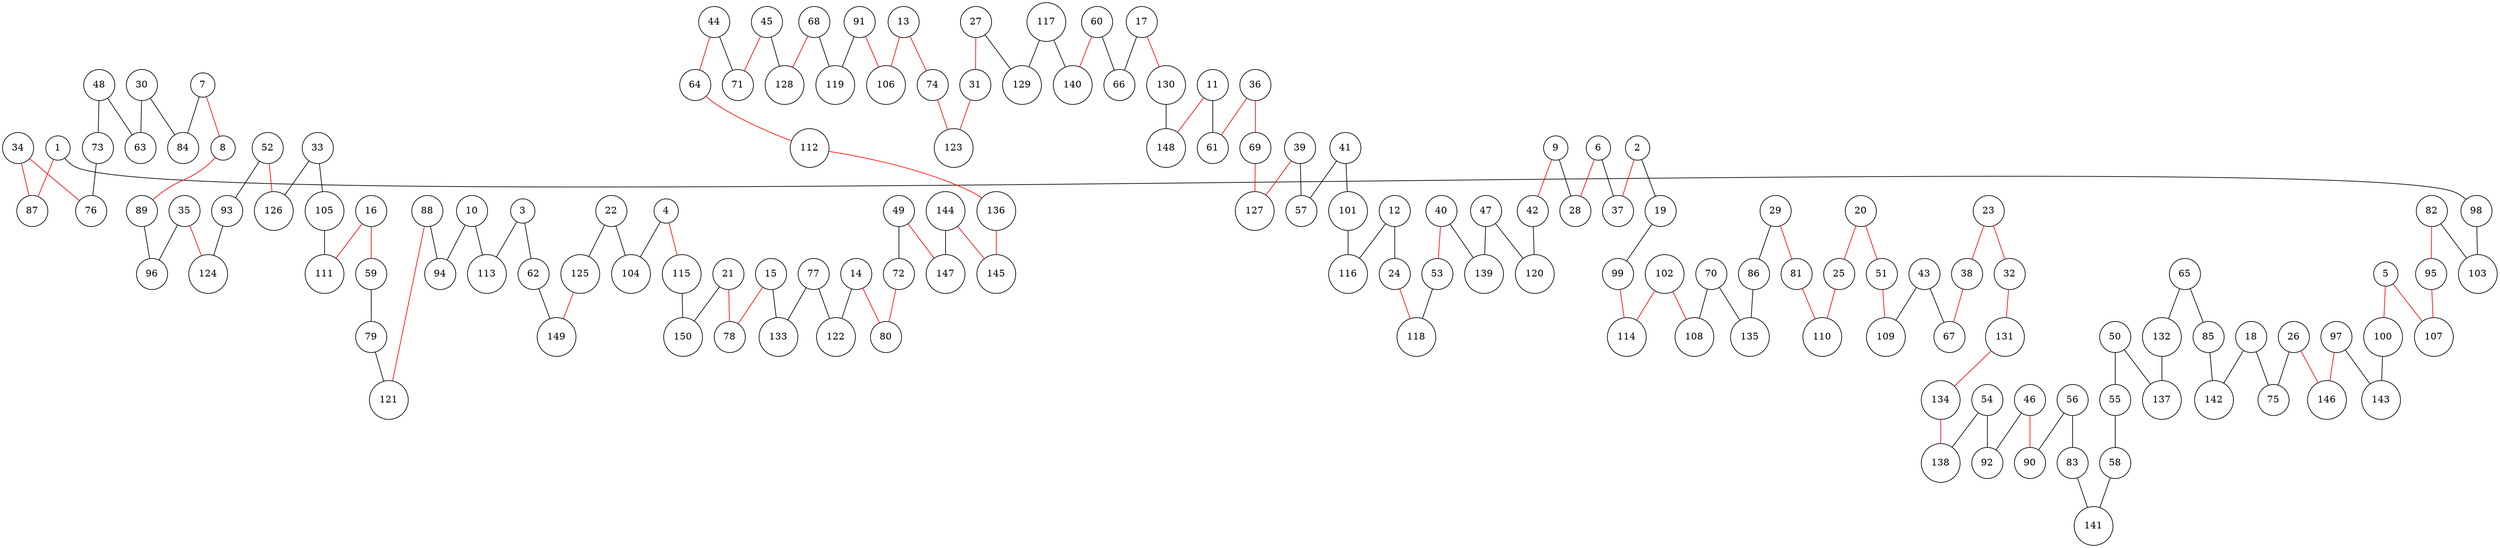 graph ch150 {
	node [shape=circle fillcolor=white]
	1 [ pos = "1.070403,15.473337!"]
	2 [ pos = "17.502303,14.132669!"]
	3 [ pos = "1.090184,10.096625!"]
	4 [ pos = "1.527918,3.759195!"]
	5 [ pos = "4.090149,18.061076!"]
	6 [ pos = "19.725748,13.395577!"]
	7 [ pos = "3.223497,15.136220!"]
	8 [ pos = "4.045175,14.432919!"]
	9 [ pos = "18.899667,12.749494!"]
	10 [ pos = "2.824434,10.995623!"]
	11 [ pos = "19.938547,5.157585!"]
	12 [ pos = "15.338401,8.211936!"]
	13 [ pos = "5.500969,0.584369!"]
	14 [ pos = "8.084956,6.570059!"]
	15 [ pos = "6.885267,8.048578!"]
	16 [ pos = "7.059753,9.219271!"]
	17 [ pos = "18.576023,1.782125!"]
	18 [ pos = "10.091405,19.063659!"]
	19 [ pos = "18.108887,15.294098!"]
	20 [ pos = "13.960988,12.507889!"]
	21 [ pos = "4.042783,6.530959!"]
	22 [ pos = "0.496421,6.868557!"]
	23 [ pos = "11.366327,6.614630!"]
	24 [ pos = "16.175982,8.073501!"]
	25 [ pos = "13.606060,13.395685!"]
	26 [ pos = "9.218159,15.733723!"]
	27 [ pos = "11.366327,2.137379!"]
	28 [ pos = "19.237331,12.376251!"]
	29 [ pos = "16.331330,15.160349!"]
	30 [ pos = "2.992065,13.804046!"]
	31 [ pos = "10.198446,1.934069!"]
	32 [ pos = "11.447763,7.252775!"]
	33 [ pos = "8.071149,12.203434!"]
	34 [ pos = "1.680444,14.500185!"]
	35 [ pos = "5.425030,13.162452!"]
	36 [ pos = "18.867103,6.479378!"]
	37 [ pos = "18.270090,13.358259!"]
	38 [ pos = "11.865719,6.670250!"]
	39 [ pos = "15.646513,4.621880!"]
	40 [ pos = "17.630354,9.701864!"]
	41 [ pos = "14.148181,4.234848!"]
	42 [ pos = "18.011843,12.392609!"]
	43 [ pos = "13.468938,8.983704!"]
	44 [ pos = "3.952441,3.921676!"]
	45 [ pos = "2.618437,3.145515!"]
	46 [ pos = "11.170158,12.121648!"]
	47 [ pos = "16.158153,12.269814!"]
	48 [ pos = "1.558884,12.538326!"]
	49 [ pos = "9.559195,4.397102!"]
	50 [ pos = "15.182289,17.508351!"]
	51 [ pos = "13.601401,11.029699!"]
	52 [ pos = "6.542394,11.734786!"]
	53 [ pos = "16.536081,9.186936!"]
	54 [ pos = "10.261551,11.563840!"]
	55 [ pos = "13.908183,16.955286!"]
	56 [ pos = "9.811320,14.561400!"]
	57 [ pos = "15.163236,3.936547!"]
	58 [ pos = "14.261036,16.474033!"]
	59 [ pos = "6.413330,8.933551!"]
	60 [ pos = "17.035141,2.339060!"]
	61 [ pos = "18.914176,6.205405!"]
	62 [ pos = "1.249088,8.733548!"]
	63 [ pos = "2.271939,12.750256!"]
	64 [ pos = "6.015869,3.737186!"]
	65 [ pos = "12.358570,17.995009!"]
	66 [ pos = "17.818877,1.978143!"]
	67 [ pos = "12.480229,8.089219!"]
	68 [ pos = "1.698731,1.147273!"]
	69 [ pos = "18.038287,6.585578!"]
	70 [ pos = "16.563128,17.183806!"]
	71 [ pos = "3.369725,3.230125!"]
	72 [ pos = "8.513946,4.754946!"]
	73 [ pos = "0.650838,13.023861!"]
	74 [ pos = "7.425179,0.303629!"]
	75 [ pos = "9.788122,17.136692!"]
	76 [ pos = "0.286649,13.978693!"]
	77 [ pos = "9.014315,7.811661!"]
	78 [ pos = "6.310011,7.721729!"]
	79 [ pos = "5.492731,8.982619!"]
	80 [ pos = "7.762392,6.441175!"]
	81 [ pos = "15.173795,14.411434!"]
	82 [ pos = "1.216036,18.765668!"]
	83 [ pos = "11.325409,15.423468!"]
	84 [ pos = "3.392617,14.544262!"]
	85 [ pos = "11.312941,20.000000!"]
	86 [ pos = "15.982435,16.035927!"]
	87 [ pos = "0.647488,15.045568!"]
	88 [ pos = "3.877925,9.315896!"]
	89 [ pos = "4.044120,13.873387!"]
	90 [ pos = "11.343897,13.173151!"]
	91 [ pos = "2.508785,0.560857!"]
	92 [ pos = "10.018748,12.026605!"]
	93 [ pos = "6.195552,13.336857!"]
	94 [ pos = "3.743152,10.039465!"]
	95 [ pos = "2.076600,18.463202!"]
	96 [ pos = "4.134168,13.077851!"]
	97 [ pos = "6.071797,17.008998!"]
	98 [ pos = "1.427191,15.479799!"]
	99 [ pos = "18.775098,15.956568!"]
	100 [ pos = "5.048883,18.541505!"]
	101 [ pos = "14.306094,5.682120!"]
	102 [ pos = "18.135347,17.520978!"]
	103 [ pos = "1.708378,15.771338!"]
	104 [ pos = "0.434990,4.089678!"]
	105 [ pos = "8.091214,10.762651!"]
	106 [ pos = "4.189593,1.127121!"]
	107 [ pos = "2.912454,18.157671!"]
	108 [ pos = "16.816733,16.599385!"]
	109 [ pos = "13.073289,10.007079!"]
	110 [ pos = "15.366332,13.511332!"]
	111 [ pos = "7.701285,10.506265!"]
	112 [ pos = "6.858946,2.934217!"]
	113 [ pos = "2.529321,10.980131!"]
	114 [ pos = "18.838540,16.695529!"]
	115 [ pos = "2.794301,4.501713!"]
	116 [ pos = "14.484400,6.661607!"]
	117 [ pos = "14.302496,1.855901!"]
	118 [ pos = "16.994222,7.887330!"]
	119 [ pos = "1.893560,0.689934!"]
	120 [ pos = "17.108910,11.852279!"]
	121 [ pos = "4.926364,9.846400!"]
	122 [ pos = "8.562264,7.199885!"]
	123 [ pos = "8.686824,0.601901!"]
	124 [ pos = "5.657935,14.649360!"]
	125 [ pos = "1.601628,6.949344!"]
	126 [ pos = "7.306444,12.833197!"]
	127 [ pos = "17.395079,6.362549!"]
	128 [ pos = "2.009106,2.227835!"]
	129 [ pos = "11.385518,3.418191!"]
	130 [ pos = "18.169060,3.811735!"]
	131 [ pos = "10.817101,7.784879!"]
	132 [ pos = "13.860669,19.357731!"]
	133 [ pos = "7.973012,8.575118!"]
	134 [ pos = "10.911600,10.302055!"]
	135 [ pos = "15.942161,17.020343!"]
	136 [ pos = "7.120674,2.191720!"]
	137 [ pos = "16.093627,19.156603!"]
	138 [ pos = "11.394682,11.225968!"]
	139 [ pos = "16.893844,10.599616!"]
	140 [ pos = "15.959136,0.012005!"]
	141 [ pos = "13.191899,15.167891!"]
	142 [ pos = "10.141679,19.595931!"]
	143 [ pos = "5.536833,19.148170!"]
	144 [ pos = "10.072770,4.012003!"]
	145 [ pos = "8.818241,3.293759!"]
	146 [ pos = "8.565319,15.169705!"]
	147 [ pos = "9.557024,4.350001!"]
	148 [ pos = "19.754931,3.847665!"]
	149 [ pos = "1.374617,7.747062!"]
	150 [ pos = "2.620210,4.756116!"]

	1 -- 87 [color = red]
	1 -- 98 [color = black]
	2 -- 19 [color = black]
	2 -- 37 [color = red]
	3 -- 62 [color = black]
	3 -- 113 [color = black]
	4 -- 104 [color = black]
	4 -- 115 [color = red]
	5 -- 100 [color = red]
	5 -- 107 [color = red]
	6 -- 28 [color = red]
	6 -- 37 [color = black]
	7 -- 8 [color = red]
	7 -- 84 [color = black]
	8 -- 89 [color = red]
	9 -- 28 [color = black]
	9 -- 42 [color = red]
	10 -- 94 [color = black]
	10 -- 113 [color = black]
	11 -- 61 [color = black]
	11 -- 148 [color = red]
	12 -- 24 [color = black]
	12 -- 116 [color = black]
	13 -- 74 [color = red]
	13 -- 106 [color = red]
	14 -- 80 [color = red]
	14 -- 122 [color = black]
	15 -- 78 [color = red]
	15 -- 133 [color = black]
	16 -- 59 [color = red]
	16 -- 111 [color = red]
	17 -- 66 [color = black]
	17 -- 130 [color = red]
	18 -- 75 [color = black]
	18 -- 142 [color = black]
	19 -- 99 [color = black]
	20 -- 25 [color = red]
	20 -- 51 [color = red]
	21 -- 78 [color = red]
	21 -- 150 [color = black]
	22 -- 104 [color = black]
	22 -- 125 [color = black]
	23 -- 32 [color = red]
	23 -- 38 [color = red]
	24 -- 118 [color = red]
	25 -- 110 [color = red]
	26 -- 75 [color = black]
	26 -- 146 [color = red]
	27 -- 31 [color = red]
	27 -- 129 [color = black]
	29 -- 81 [color = red]
	29 -- 86 [color = black]
	30 -- 63 [color = black]
	30 -- 84 [color = black]
	31 -- 123 [color = red]
	32 -- 131 [color = red]
	33 -- 105 [color = black]
	33 -- 126 [color = black]
	34 -- 76 [color = red]
	34 -- 87 [color = red]
	35 -- 96 [color = black]
	35 -- 124 [color = red]
	36 -- 61 [color = red]
	36 -- 69 [color = red]
	38 -- 67 [color = red]
	39 -- 57 [color = black]
	39 -- 127 [color = red]
	40 -- 53 [color = red]
	40 -- 139 [color = black]
	41 -- 57 [color = black]
	41 -- 101 [color = black]
	42 -- 120 [color = black]
	43 -- 67 [color = black]
	43 -- 109 [color = black]
	44 -- 64 [color = red]
	44 -- 71 [color = black]
	45 -- 71 [color = red]
	45 -- 128 [color = black]
	46 -- 90 [color = red]
	46 -- 92 [color = black]
	47 -- 120 [color = black]
	47 -- 139 [color = black]
	48 -- 63 [color = black]
	48 -- 73 [color = black]
	49 -- 72 [color = black]
	49 -- 147 [color = red]
	50 -- 55 [color = black]
	50 -- 137 [color = black]
	51 -- 109 [color = red]
	52 -- 93 [color = black]
	52 -- 126 [color = red]
	53 -- 118 [color = black]
	54 -- 92 [color = black]
	54 -- 138 [color = black]
	55 -- 58 [color = black]
	56 -- 83 [color = black]
	56 -- 90 [color = black]
	58 -- 141 [color = black]
	59 -- 79 [color = black]
	60 -- 66 [color = black]
	60 -- 140 [color = red]
	62 -- 149 [color = black]
	64 -- 112 [color = red]
	65 -- 85 [color = black]
	65 -- 132 [color = black]
	68 -- 119 [color = black]
	68 -- 128 [color = red]
	69 -- 127 [color = red]
	70 -- 108 [color = black]
	70 -- 135 [color = black]
	72 -- 80 [color = red]
	73 -- 76 [color = black]
	74 -- 123 [color = red]
	77 -- 122 [color = black]
	77 -- 133 [color = black]
	79 -- 121 [color = black]
	81 -- 110 [color = red]
	82 -- 95 [color = red]
	82 -- 103 [color = black]
	83 -- 141 [color = black]
	85 -- 142 [color = black]
	86 -- 135 [color = black]
	88 -- 94 [color = black]
	88 -- 121 [color = red]
	89 -- 96 [color = black]
	91 -- 106 [color = red]
	91 -- 119 [color = black]
	93 -- 124 [color = black]
	95 -- 107 [color = red]
	97 -- 143 [color = black]
	97 -- 146 [color = red]
	98 -- 103 [color = black]
	99 -- 114 [color = red]
	100 -- 143 [color = black]
	101 -- 116 [color = black]
	102 -- 108 [color = red]
	102 -- 114 [color = red]
	105 -- 111 [color = black]
	112 -- 136 [color = red]
	115 -- 150 [color = black]
	117 -- 129 [color = black]
	117 -- 140 [color = black]
	125 -- 149 [color = red]
	130 -- 148 [color = black]
	131 -- 134 [color = red]
	132 -- 137 [color = black]
	134 -- 138 [color = red]
	136 -- 145 [color = red]
	144 -- 145 [color = red]
	144 -- 147 [color = black]
}
